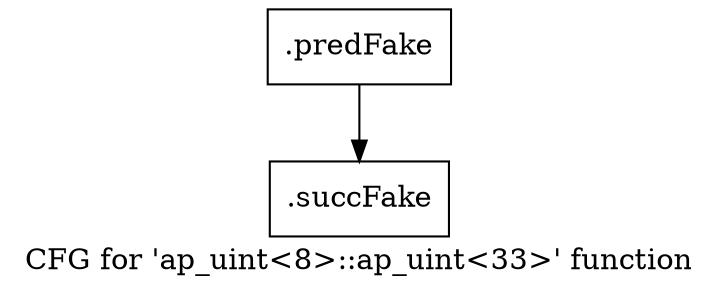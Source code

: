 digraph "CFG for 'ap_uint\<8\>::ap_uint\<33\>' function" {
	label="CFG for 'ap_uint\<8\>::ap_uint\<33\>' function";

	Node0x5cd0a40 [shape=record,filename="",linenumber="",label="{.predFake}"];
	Node0x5cd0a40 -> Node0x6158f00[ callList="" memoryops="" filename="/mnt/xilinx/Vitis_HLS/2021.2/include/ap_int.h" execusionnum="20"];
	Node0x6158f00 [shape=record,filename="/mnt/xilinx/Vitis_HLS/2021.2/include/ap_int.h",linenumber="230",label="{.succFake}"];
}
